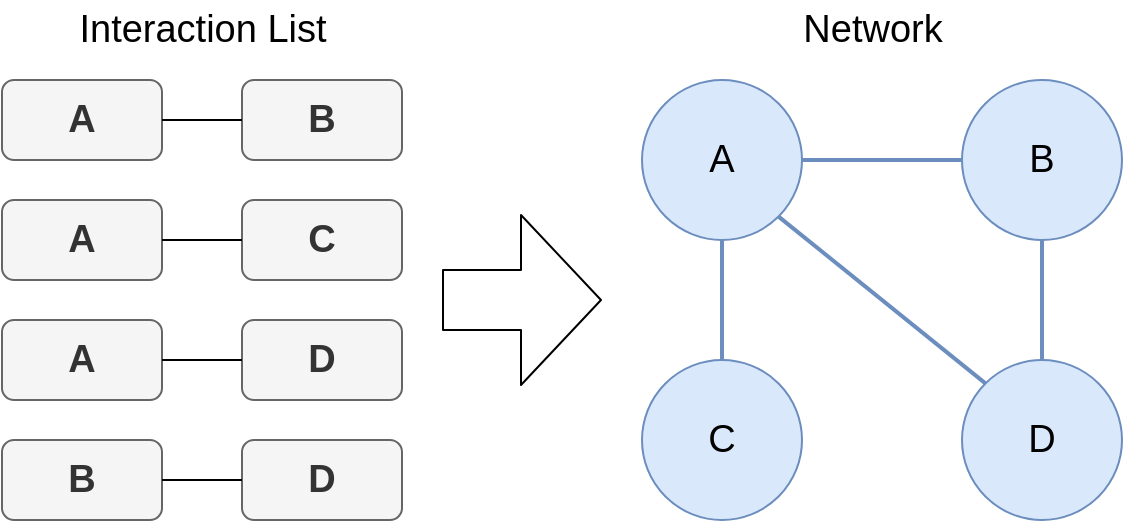<mxfile version="13.7.3" type="device"><diagram id="mFzRxBScmu8Pn1ycm_nD" name="Page-1"><mxGraphModel dx="932" dy="600" grid="1" gridSize="10" guides="1" tooltips="1" connect="1" arrows="1" fold="1" page="1" pageScale="1" pageWidth="850" pageHeight="1100" math="0" shadow="0"><root><mxCell id="0"/><mxCell id="1" parent="0"/><mxCell id="285r9g2l5jfEk0ff8N6N-1" value="&lt;b style=&quot;font-size: 19px;&quot;&gt;A&lt;/b&gt;" style="rounded=1;whiteSpace=wrap;html=1;fontSize=19;fillColor=#f5f5f5;strokeColor=#666666;fontColor=#333333;" parent="1" vertex="1"><mxGeometry x="40" y="80" width="80" height="40" as="geometry"/></mxCell><mxCell id="285r9g2l5jfEk0ff8N6N-2" value="&lt;b style=&quot;font-size: 19px&quot;&gt;B&lt;/b&gt;" style="rounded=1;whiteSpace=wrap;html=1;fontSize=19;fillColor=#f5f5f5;strokeColor=#666666;fontColor=#333333;" parent="1" vertex="1"><mxGeometry x="160" y="80" width="80" height="40" as="geometry"/></mxCell><mxCell id="285r9g2l5jfEk0ff8N6N-3" value="&lt;b style=&quot;font-size: 19px;&quot;&gt;A&lt;/b&gt;" style="rounded=1;whiteSpace=wrap;html=1;fontSize=19;fillColor=#f5f5f5;strokeColor=#666666;fontColor=#333333;" parent="1" vertex="1"><mxGeometry x="40" y="140" width="80" height="40" as="geometry"/></mxCell><mxCell id="285r9g2l5jfEk0ff8N6N-4" value="&lt;b style=&quot;font-size: 19px&quot;&gt;C&lt;/b&gt;" style="rounded=1;whiteSpace=wrap;html=1;fontSize=19;fillColor=#f5f5f5;strokeColor=#666666;fontColor=#333333;" parent="1" vertex="1"><mxGeometry x="160" y="140" width="80" height="40" as="geometry"/></mxCell><mxCell id="285r9g2l5jfEk0ff8N6N-5" value="&lt;b style=&quot;font-size: 19px;&quot;&gt;A&lt;/b&gt;" style="rounded=1;whiteSpace=wrap;html=1;fontSize=19;fillColor=#f5f5f5;strokeColor=#666666;fontColor=#333333;" parent="1" vertex="1"><mxGeometry x="40" y="200" width="80" height="40" as="geometry"/></mxCell><mxCell id="285r9g2l5jfEk0ff8N6N-6" value="&lt;b style=&quot;font-size: 19px&quot;&gt;D&lt;/b&gt;" style="rounded=1;whiteSpace=wrap;html=1;fontSize=19;fillColor=#f5f5f5;strokeColor=#666666;fontColor=#333333;" parent="1" vertex="1"><mxGeometry x="160" y="200" width="80" height="40" as="geometry"/></mxCell><mxCell id="285r9g2l5jfEk0ff8N6N-7" value="&lt;b style=&quot;font-size: 19px&quot;&gt;B&lt;/b&gt;" style="rounded=1;whiteSpace=wrap;html=1;fontSize=19;fillColor=#f5f5f5;strokeColor=#666666;fontColor=#333333;" parent="1" vertex="1"><mxGeometry x="40" y="260" width="80" height="40" as="geometry"/></mxCell><mxCell id="285r9g2l5jfEk0ff8N6N-8" value="&lt;b style=&quot;font-size: 19px&quot;&gt;D&lt;/b&gt;" style="rounded=1;whiteSpace=wrap;html=1;fontSize=19;fillColor=#f5f5f5;strokeColor=#666666;fontColor=#333333;" parent="1" vertex="1"><mxGeometry x="160" y="260" width="80" height="40" as="geometry"/></mxCell><mxCell id="285r9g2l5jfEk0ff8N6N-11" value="" style="shape=flexArrow;endArrow=classic;html=1;fontSize=19;endWidth=54;endSize=13;width=30;" parent="1" edge="1"><mxGeometry width="50" height="50" relative="1" as="geometry"><mxPoint x="260" y="190" as="sourcePoint"/><mxPoint x="340" y="190" as="targetPoint"/></mxGeometry></mxCell><mxCell id="285r9g2l5jfEk0ff8N6N-16" value="" style="edgeStyle=orthogonalEdgeStyle;rounded=0;orthogonalLoop=1;jettySize=auto;html=1;fontSize=19;endArrow=none;endFill=0;strokeWidth=2;fillColor=#dae8fc;strokeColor=#6c8ebf;" parent="1" source="285r9g2l5jfEk0ff8N6N-12" target="285r9g2l5jfEk0ff8N6N-13" edge="1"><mxGeometry relative="1" as="geometry"/></mxCell><mxCell id="285r9g2l5jfEk0ff8N6N-17" value="" style="edgeStyle=orthogonalEdgeStyle;rounded=0;orthogonalLoop=1;jettySize=auto;html=1;fontSize=19;endArrow=none;endFill=0;strokeWidth=2;fillColor=#dae8fc;strokeColor=#6c8ebf;" parent="1" source="285r9g2l5jfEk0ff8N6N-12" target="285r9g2l5jfEk0ff8N6N-14" edge="1"><mxGeometry relative="1" as="geometry"/></mxCell><mxCell id="285r9g2l5jfEk0ff8N6N-12" value="A" style="ellipse;whiteSpace=wrap;html=1;fontSize=19;fillColor=#dae8fc;strokeColor=#6c8ebf;" parent="1" vertex="1"><mxGeometry x="360" y="80" width="80" height="80" as="geometry"/></mxCell><mxCell id="285r9g2l5jfEk0ff8N6N-13" value="C" style="ellipse;whiteSpace=wrap;html=1;fontSize=19;fillColor=#dae8fc;strokeColor=#6c8ebf;" parent="1" vertex="1"><mxGeometry x="360" y="220" width="80" height="80" as="geometry"/></mxCell><mxCell id="285r9g2l5jfEk0ff8N6N-19" value="" style="edgeStyle=orthogonalEdgeStyle;rounded=0;orthogonalLoop=1;jettySize=auto;html=1;fontSize=19;endArrow=none;endFill=0;strokeWidth=2;fillColor=#dae8fc;strokeColor=#6c8ebf;" parent="1" source="285r9g2l5jfEk0ff8N6N-14" target="285r9g2l5jfEk0ff8N6N-15" edge="1"><mxGeometry relative="1" as="geometry"/></mxCell><mxCell id="285r9g2l5jfEk0ff8N6N-14" value="B" style="ellipse;whiteSpace=wrap;html=1;fontSize=19;fillColor=#dae8fc;strokeColor=#6c8ebf;" parent="1" vertex="1"><mxGeometry x="520" y="80" width="80" height="80" as="geometry"/></mxCell><mxCell id="285r9g2l5jfEk0ff8N6N-15" value="D" style="ellipse;whiteSpace=wrap;html=1;fontSize=19;fillColor=#dae8fc;strokeColor=#6c8ebf;" parent="1" vertex="1"><mxGeometry x="520" y="220" width="80" height="80" as="geometry"/></mxCell><mxCell id="285r9g2l5jfEk0ff8N6N-18" value="" style="endArrow=none;html=1;fontSize=19;exitX=1;exitY=1;exitDx=0;exitDy=0;entryX=0;entryY=0;entryDx=0;entryDy=0;endFill=0;strokeWidth=2;fillColor=#dae8fc;strokeColor=#6c8ebf;" parent="1" source="285r9g2l5jfEk0ff8N6N-12" target="285r9g2l5jfEk0ff8N6N-15" edge="1"><mxGeometry width="50" height="50" relative="1" as="geometry"><mxPoint x="280" y="330" as="sourcePoint"/><mxPoint x="330" y="280" as="targetPoint"/></mxGeometry></mxCell><mxCell id="285r9g2l5jfEk0ff8N6N-22" value="Interaction List" style="text;html=1;align=center;verticalAlign=middle;resizable=0;points=[];autosize=1;fontSize=19;" parent="1" vertex="1"><mxGeometry x="70" y="40" width="140" height="30" as="geometry"/></mxCell><mxCell id="285r9g2l5jfEk0ff8N6N-23" value="Network" style="text;html=1;align=center;verticalAlign=middle;resizable=0;points=[];autosize=1;fontSize=19;" parent="1" vertex="1"><mxGeometry x="430" y="40" width="90" height="30" as="geometry"/></mxCell><mxCell id="Te4K085yJtdQEk0dH2t7-2" value="" style="endArrow=none;html=1;exitX=1;exitY=0.5;exitDx=0;exitDy=0;entryX=0;entryY=0.5;entryDx=0;entryDy=0;" edge="1" parent="1" source="285r9g2l5jfEk0ff8N6N-1" target="285r9g2l5jfEk0ff8N6N-2"><mxGeometry width="50" height="50" relative="1" as="geometry"><mxPoint x="400" y="330" as="sourcePoint"/><mxPoint x="450" y="280" as="targetPoint"/></mxGeometry></mxCell><mxCell id="Te4K085yJtdQEk0dH2t7-3" value="" style="endArrow=none;html=1;exitX=1;exitY=0.5;exitDx=0;exitDy=0;entryX=0;entryY=0.5;entryDx=0;entryDy=0;" edge="1" parent="1" source="285r9g2l5jfEk0ff8N6N-3" target="285r9g2l5jfEk0ff8N6N-4"><mxGeometry width="50" height="50" relative="1" as="geometry"><mxPoint x="130" y="110" as="sourcePoint"/><mxPoint x="170" y="110" as="targetPoint"/></mxGeometry></mxCell><mxCell id="Te4K085yJtdQEk0dH2t7-4" value="" style="endArrow=none;html=1;exitX=1;exitY=0.5;exitDx=0;exitDy=0;entryX=0;entryY=0.5;entryDx=0;entryDy=0;" edge="1" parent="1" source="285r9g2l5jfEk0ff8N6N-5" target="285r9g2l5jfEk0ff8N6N-6"><mxGeometry width="50" height="50" relative="1" as="geometry"><mxPoint x="140" y="120" as="sourcePoint"/><mxPoint x="180" y="120" as="targetPoint"/></mxGeometry></mxCell><mxCell id="Te4K085yJtdQEk0dH2t7-5" value="" style="endArrow=none;html=1;exitX=1;exitY=0.5;exitDx=0;exitDy=0;entryX=0;entryY=0.5;entryDx=0;entryDy=0;" edge="1" parent="1" source="285r9g2l5jfEk0ff8N6N-7" target="285r9g2l5jfEk0ff8N6N-8"><mxGeometry width="50" height="50" relative="1" as="geometry"><mxPoint x="130" y="230" as="sourcePoint"/><mxPoint x="170" y="230" as="targetPoint"/></mxGeometry></mxCell></root></mxGraphModel></diagram></mxfile>